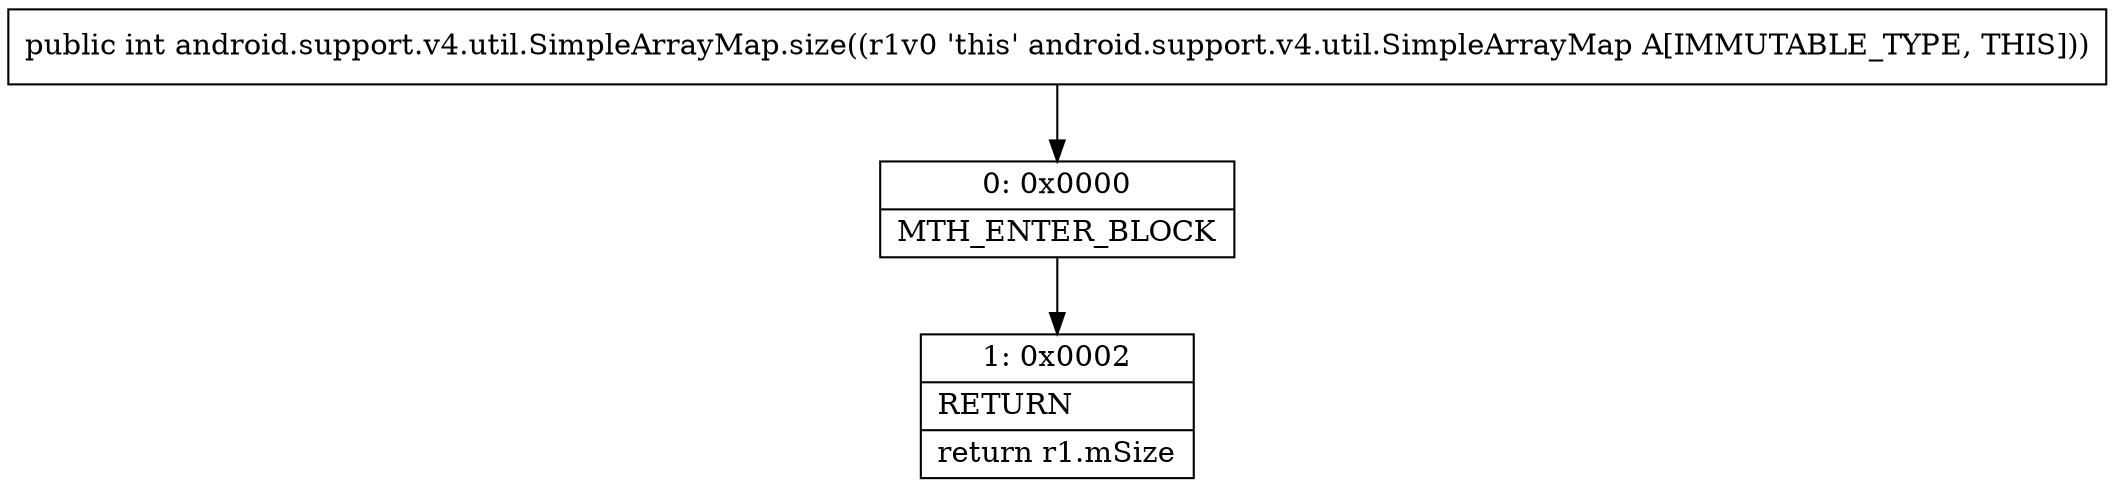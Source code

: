 digraph "CFG forandroid.support.v4.util.SimpleArrayMap.size()I" {
Node_0 [shape=record,label="{0\:\ 0x0000|MTH_ENTER_BLOCK\l}"];
Node_1 [shape=record,label="{1\:\ 0x0002|RETURN\l|return r1.mSize\l}"];
MethodNode[shape=record,label="{public int android.support.v4.util.SimpleArrayMap.size((r1v0 'this' android.support.v4.util.SimpleArrayMap A[IMMUTABLE_TYPE, THIS])) }"];
MethodNode -> Node_0;
Node_0 -> Node_1;
}


